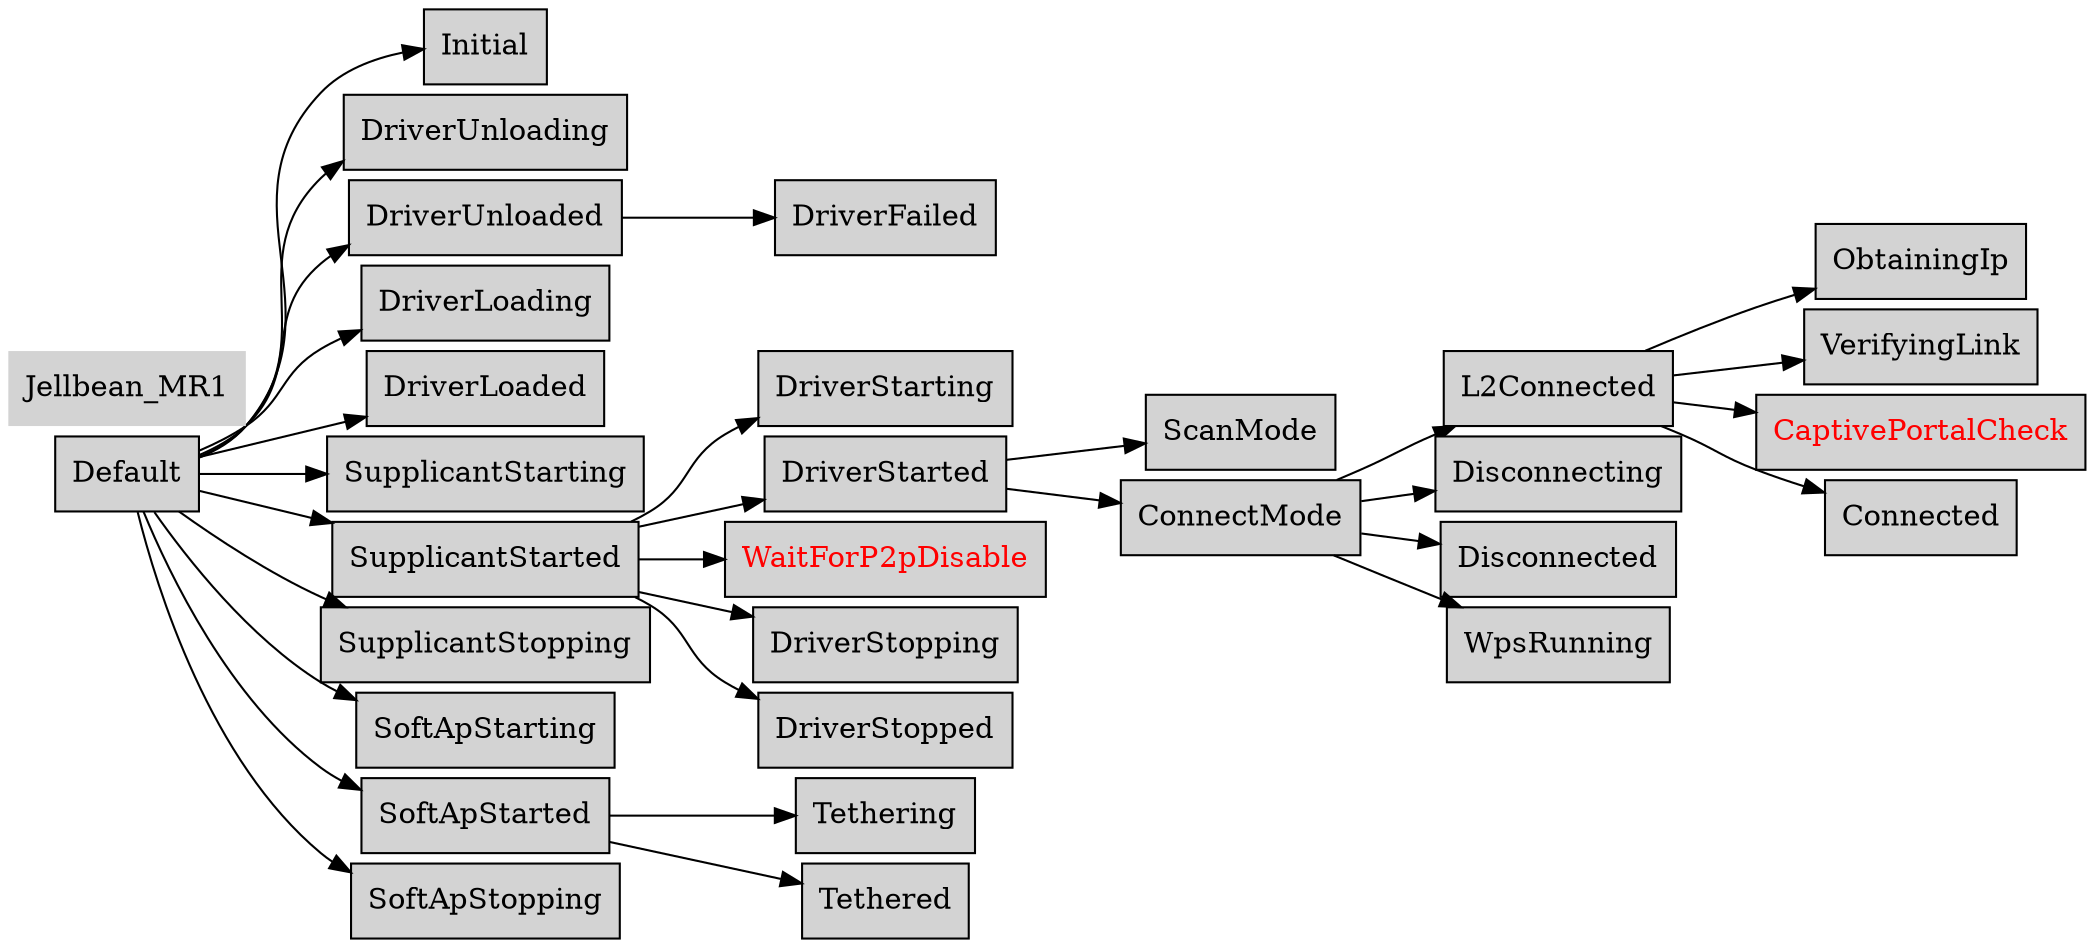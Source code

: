 digraph WSM {
  size="20,20";
  fontname = "Microsoft YaHei";
  nodesep=0.05;
  rankdir = LR;
  /*rotate = 90;*/
  edge[len=2];
  node[style=filled, shape=record];
  
"Default" -> "Initial";
"Default" -> "DriverUnloading";
"Default" -> "DriverUnloaded";
"DriverUnloaded" -> "DriverFailed";
"Default" -> "DriverLoading";
"Default" -> "DriverLoaded";
"Default" -> "SupplicantStarting";
"Default" -> "SupplicantStarted";
"SupplicantStarted" -> "DriverStarting";
"SupplicantStarted" -> "DriverStarted";
"DriverStarted" -> "ScanMode";
"DriverStarted" -> "ConnectMode";
"ConnectMode" -> "L2Connected";
"ConnectMode" -> "Disconnecting";
"ConnectMode" -> "Disconnected";
"ConnectMode" -> "WpsRunning";
"L2Connected" -> "ObtainingIp";
"L2Connected" -> "VerifyingLink";
"CaptivePortalCheck"[fontcolor=red];
"L2Connected" -> "CaptivePortalCheck";
"L2Connected" -> "Connected";
"WaitForP2pDisable"[fontcolor=red];
"SupplicantStarted" -> "WaitForP2pDisable";
"SupplicantStarted" -> "DriverStopping";
"SupplicantStarted" -> "DriverStopped";
"Default" -> "SupplicantStopping";
"Default" -> "SoftApStarting";
"Default" -> "SoftApStarted";
"SoftApStarted" -> "Tethering";
"SoftApStarted" -> "Tethered";
"Default" -> "SoftApStopping";
"Jellbean_MR1" [ shape = plaintext ];
}



